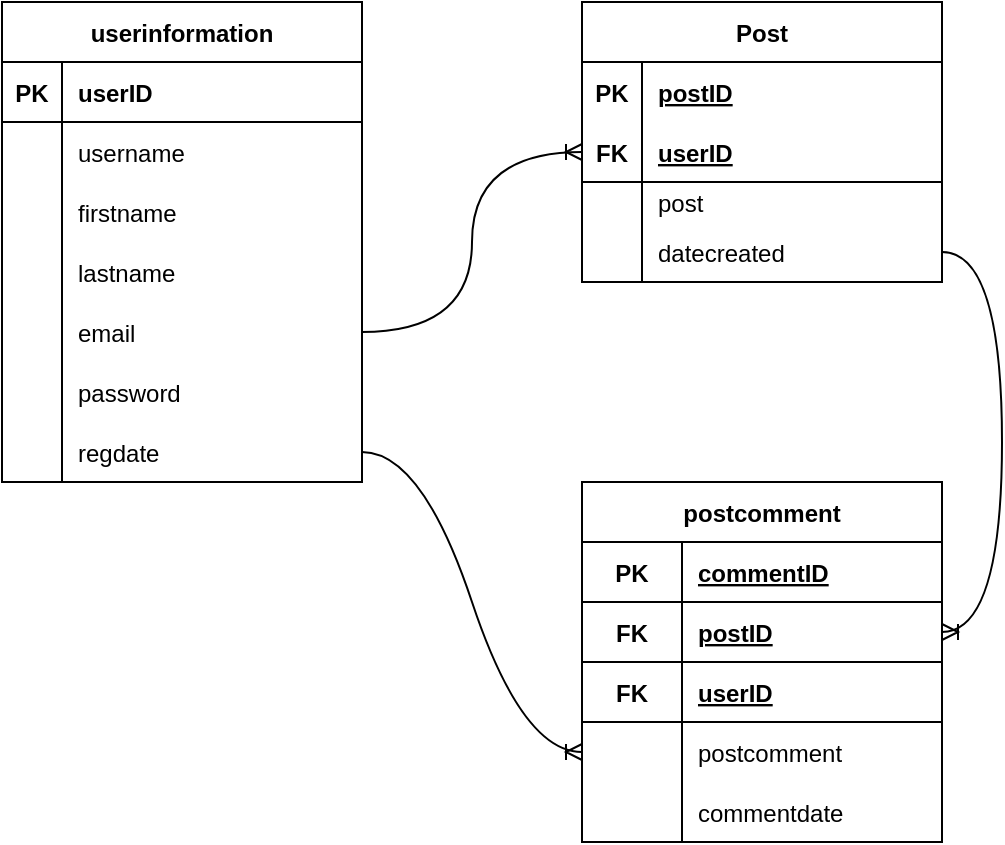 <mxfile version="20.1.1" type="device"><diagram id="MHnKo3jP6I1HqWSfYI1K" name="Page-1"><mxGraphModel dx="755" dy="812" grid="1" gridSize="10" guides="1" tooltips="1" connect="1" arrows="1" fold="1" page="1" pageScale="1" pageWidth="850" pageHeight="1100" math="0" shadow="0"><root><mxCell id="0"/><mxCell id="1" parent="0"/><mxCell id="NM13zxFtt1eMnk1jXgJJ-14" value="userinformation" style="shape=table;startSize=30;container=1;collapsible=1;childLayout=tableLayout;fixedRows=1;rowLines=0;fontStyle=1;align=center;resizeLast=1;" vertex="1" parent="1"><mxGeometry x="70" y="80" width="180" height="240" as="geometry"/></mxCell><mxCell id="NM13zxFtt1eMnk1jXgJJ-15" value="" style="shape=tableRow;horizontal=0;startSize=0;swimlaneHead=0;swimlaneBody=0;fillColor=none;collapsible=0;dropTarget=0;points=[[0,0.5],[1,0.5]];portConstraint=eastwest;top=0;left=0;right=0;bottom=1;" vertex="1" parent="NM13zxFtt1eMnk1jXgJJ-14"><mxGeometry y="30" width="180" height="30" as="geometry"/></mxCell><mxCell id="NM13zxFtt1eMnk1jXgJJ-16" value="PK" style="shape=partialRectangle;connectable=0;fillColor=none;top=0;left=0;bottom=0;right=0;fontStyle=1;overflow=hidden;" vertex="1" parent="NM13zxFtt1eMnk1jXgJJ-15"><mxGeometry width="30" height="30" as="geometry"><mxRectangle width="30" height="30" as="alternateBounds"/></mxGeometry></mxCell><mxCell id="NM13zxFtt1eMnk1jXgJJ-17" value="userID" style="shape=partialRectangle;connectable=0;fillColor=none;top=0;left=0;bottom=0;right=0;align=left;spacingLeft=6;fontStyle=1;overflow=hidden;" vertex="1" parent="NM13zxFtt1eMnk1jXgJJ-15"><mxGeometry x="30" width="150" height="30" as="geometry"><mxRectangle width="150" height="30" as="alternateBounds"/></mxGeometry></mxCell><mxCell id="NM13zxFtt1eMnk1jXgJJ-93" value="" style="shape=tableRow;horizontal=0;startSize=0;swimlaneHead=0;swimlaneBody=0;fillColor=none;collapsible=0;dropTarget=0;points=[[0,0.5],[1,0.5]];portConstraint=eastwest;top=0;left=0;right=0;bottom=0;" vertex="1" parent="NM13zxFtt1eMnk1jXgJJ-14"><mxGeometry y="60" width="180" height="30" as="geometry"/></mxCell><mxCell id="NM13zxFtt1eMnk1jXgJJ-94" value="" style="shape=partialRectangle;connectable=0;fillColor=none;top=0;left=0;bottom=0;right=0;editable=1;overflow=hidden;" vertex="1" parent="NM13zxFtt1eMnk1jXgJJ-93"><mxGeometry width="30" height="30" as="geometry"><mxRectangle width="30" height="30" as="alternateBounds"/></mxGeometry></mxCell><mxCell id="NM13zxFtt1eMnk1jXgJJ-95" value="username" style="shape=partialRectangle;connectable=0;fillColor=none;top=0;left=0;bottom=0;right=0;align=left;spacingLeft=6;overflow=hidden;" vertex="1" parent="NM13zxFtt1eMnk1jXgJJ-93"><mxGeometry x="30" width="150" height="30" as="geometry"><mxRectangle width="150" height="30" as="alternateBounds"/></mxGeometry></mxCell><mxCell id="NM13zxFtt1eMnk1jXgJJ-18" value="" style="shape=tableRow;horizontal=0;startSize=0;swimlaneHead=0;swimlaneBody=0;fillColor=none;collapsible=0;dropTarget=0;points=[[0,0.5],[1,0.5]];portConstraint=eastwest;top=0;left=0;right=0;bottom=0;" vertex="1" parent="NM13zxFtt1eMnk1jXgJJ-14"><mxGeometry y="90" width="180" height="30" as="geometry"/></mxCell><mxCell id="NM13zxFtt1eMnk1jXgJJ-19" value="" style="shape=partialRectangle;connectable=0;fillColor=none;top=0;left=0;bottom=0;right=0;editable=1;overflow=hidden;" vertex="1" parent="NM13zxFtt1eMnk1jXgJJ-18"><mxGeometry width="30" height="30" as="geometry"><mxRectangle width="30" height="30" as="alternateBounds"/></mxGeometry></mxCell><mxCell id="NM13zxFtt1eMnk1jXgJJ-20" value="firstname" style="shape=partialRectangle;connectable=0;fillColor=none;top=0;left=0;bottom=0;right=0;align=left;spacingLeft=6;overflow=hidden;" vertex="1" parent="NM13zxFtt1eMnk1jXgJJ-18"><mxGeometry x="30" width="150" height="30" as="geometry"><mxRectangle width="150" height="30" as="alternateBounds"/></mxGeometry></mxCell><mxCell id="NM13zxFtt1eMnk1jXgJJ-21" value="" style="shape=tableRow;horizontal=0;startSize=0;swimlaneHead=0;swimlaneBody=0;fillColor=none;collapsible=0;dropTarget=0;points=[[0,0.5],[1,0.5]];portConstraint=eastwest;top=0;left=0;right=0;bottom=0;" vertex="1" parent="NM13zxFtt1eMnk1jXgJJ-14"><mxGeometry y="120" width="180" height="30" as="geometry"/></mxCell><mxCell id="NM13zxFtt1eMnk1jXgJJ-22" value="" style="shape=partialRectangle;connectable=0;fillColor=none;top=0;left=0;bottom=0;right=0;editable=1;overflow=hidden;" vertex="1" parent="NM13zxFtt1eMnk1jXgJJ-21"><mxGeometry width="30" height="30" as="geometry"><mxRectangle width="30" height="30" as="alternateBounds"/></mxGeometry></mxCell><mxCell id="NM13zxFtt1eMnk1jXgJJ-23" value="lastname" style="shape=partialRectangle;connectable=0;fillColor=none;top=0;left=0;bottom=0;right=0;align=left;spacingLeft=6;overflow=hidden;" vertex="1" parent="NM13zxFtt1eMnk1jXgJJ-21"><mxGeometry x="30" width="150" height="30" as="geometry"><mxRectangle width="150" height="30" as="alternateBounds"/></mxGeometry></mxCell><mxCell id="NM13zxFtt1eMnk1jXgJJ-57" value="" style="shape=tableRow;horizontal=0;startSize=0;swimlaneHead=0;swimlaneBody=0;fillColor=none;collapsible=0;dropTarget=0;points=[[0,0.5],[1,0.5]];portConstraint=eastwest;top=0;left=0;right=0;bottom=0;" vertex="1" parent="NM13zxFtt1eMnk1jXgJJ-14"><mxGeometry y="150" width="180" height="30" as="geometry"/></mxCell><mxCell id="NM13zxFtt1eMnk1jXgJJ-58" value="" style="shape=partialRectangle;connectable=0;fillColor=none;top=0;left=0;bottom=0;right=0;editable=1;overflow=hidden;" vertex="1" parent="NM13zxFtt1eMnk1jXgJJ-57"><mxGeometry width="30" height="30" as="geometry"><mxRectangle width="30" height="30" as="alternateBounds"/></mxGeometry></mxCell><mxCell id="NM13zxFtt1eMnk1jXgJJ-59" value="email" style="shape=partialRectangle;connectable=0;fillColor=none;top=0;left=0;bottom=0;right=0;align=left;spacingLeft=6;overflow=hidden;" vertex="1" parent="NM13zxFtt1eMnk1jXgJJ-57"><mxGeometry x="30" width="150" height="30" as="geometry"><mxRectangle width="150" height="30" as="alternateBounds"/></mxGeometry></mxCell><mxCell id="NM13zxFtt1eMnk1jXgJJ-54" value="" style="shape=tableRow;horizontal=0;startSize=0;swimlaneHead=0;swimlaneBody=0;fillColor=none;collapsible=0;dropTarget=0;points=[[0,0.5],[1,0.5]];portConstraint=eastwest;top=0;left=0;right=0;bottom=0;" vertex="1" parent="NM13zxFtt1eMnk1jXgJJ-14"><mxGeometry y="180" width="180" height="30" as="geometry"/></mxCell><mxCell id="NM13zxFtt1eMnk1jXgJJ-55" value="        " style="shape=partialRectangle;connectable=0;fillColor=none;top=0;left=0;bottom=0;right=0;editable=1;overflow=hidden;" vertex="1" parent="NM13zxFtt1eMnk1jXgJJ-54"><mxGeometry width="30" height="30" as="geometry"><mxRectangle width="30" height="30" as="alternateBounds"/></mxGeometry></mxCell><mxCell id="NM13zxFtt1eMnk1jXgJJ-56" value="password" style="shape=partialRectangle;connectable=0;fillColor=none;top=0;left=0;bottom=0;right=0;align=left;spacingLeft=6;overflow=hidden;" vertex="1" parent="NM13zxFtt1eMnk1jXgJJ-54"><mxGeometry x="30" width="150" height="30" as="geometry"><mxRectangle width="150" height="30" as="alternateBounds"/></mxGeometry></mxCell><mxCell id="NM13zxFtt1eMnk1jXgJJ-24" value="" style="shape=tableRow;horizontal=0;startSize=0;swimlaneHead=0;swimlaneBody=0;fillColor=none;collapsible=0;dropTarget=0;points=[[0,0.5],[1,0.5]];portConstraint=eastwest;top=0;left=0;right=0;bottom=0;" vertex="1" parent="NM13zxFtt1eMnk1jXgJJ-14"><mxGeometry y="210" width="180" height="30" as="geometry"/></mxCell><mxCell id="NM13zxFtt1eMnk1jXgJJ-25" value="" style="shape=partialRectangle;connectable=0;fillColor=none;top=0;left=0;bottom=0;right=0;editable=1;overflow=hidden;" vertex="1" parent="NM13zxFtt1eMnk1jXgJJ-24"><mxGeometry width="30" height="30" as="geometry"><mxRectangle width="30" height="30" as="alternateBounds"/></mxGeometry></mxCell><mxCell id="NM13zxFtt1eMnk1jXgJJ-26" value="regdate" style="shape=partialRectangle;connectable=0;fillColor=none;top=0;left=0;bottom=0;right=0;align=left;spacingLeft=6;overflow=hidden;" vertex="1" parent="NM13zxFtt1eMnk1jXgJJ-24"><mxGeometry x="30" width="150" height="30" as="geometry"><mxRectangle width="150" height="30" as="alternateBounds"/></mxGeometry></mxCell><mxCell id="NM13zxFtt1eMnk1jXgJJ-27" value="Post" style="shape=table;startSize=30;container=1;collapsible=1;childLayout=tableLayout;fixedRows=1;rowLines=0;fontStyle=1;align=center;resizeLast=1;" vertex="1" parent="1"><mxGeometry x="360" y="80" width="180" height="140" as="geometry"/></mxCell><mxCell id="NM13zxFtt1eMnk1jXgJJ-70" value="" style="shape=tableRow;horizontal=0;startSize=0;swimlaneHead=0;swimlaneBody=0;fillColor=none;collapsible=0;dropTarget=0;points=[[0,0.5],[1,0.5]];portConstraint=eastwest;top=0;left=0;right=0;bottom=0;" vertex="1" parent="NM13zxFtt1eMnk1jXgJJ-27"><mxGeometry y="30" width="180" height="30" as="geometry"/></mxCell><mxCell id="NM13zxFtt1eMnk1jXgJJ-71" value="PK" style="shape=partialRectangle;connectable=0;fillColor=none;top=0;left=0;bottom=0;right=0;fontStyle=1;overflow=hidden;" vertex="1" parent="NM13zxFtt1eMnk1jXgJJ-70"><mxGeometry width="30" height="30" as="geometry"><mxRectangle width="30" height="30" as="alternateBounds"/></mxGeometry></mxCell><mxCell id="NM13zxFtt1eMnk1jXgJJ-72" value="postID" style="shape=partialRectangle;connectable=0;fillColor=none;top=0;left=0;bottom=0;right=0;align=left;spacingLeft=6;fontStyle=5;overflow=hidden;" vertex="1" parent="NM13zxFtt1eMnk1jXgJJ-70"><mxGeometry x="30" width="150" height="30" as="geometry"><mxRectangle width="150" height="30" as="alternateBounds"/></mxGeometry></mxCell><mxCell id="NM13zxFtt1eMnk1jXgJJ-28" value="" style="shape=tableRow;horizontal=0;startSize=0;swimlaneHead=0;swimlaneBody=0;fillColor=none;collapsible=0;dropTarget=0;points=[[0,0.5],[1,0.5]];portConstraint=eastwest;top=0;left=0;right=0;bottom=1;" vertex="1" parent="NM13zxFtt1eMnk1jXgJJ-27"><mxGeometry y="60" width="180" height="30" as="geometry"/></mxCell><mxCell id="NM13zxFtt1eMnk1jXgJJ-29" value="FK" style="shape=partialRectangle;connectable=0;fillColor=none;top=0;left=0;bottom=0;right=0;fontStyle=1;overflow=hidden;" vertex="1" parent="NM13zxFtt1eMnk1jXgJJ-28"><mxGeometry width="30" height="30" as="geometry"><mxRectangle width="30" height="30" as="alternateBounds"/></mxGeometry></mxCell><mxCell id="NM13zxFtt1eMnk1jXgJJ-30" value="userID" style="shape=partialRectangle;connectable=0;fillColor=none;top=0;left=0;bottom=0;right=0;align=left;spacingLeft=6;fontStyle=5;overflow=hidden;" vertex="1" parent="NM13zxFtt1eMnk1jXgJJ-28"><mxGeometry x="30" width="150" height="30" as="geometry"><mxRectangle width="150" height="30" as="alternateBounds"/></mxGeometry></mxCell><mxCell id="NM13zxFtt1eMnk1jXgJJ-31" value="" style="shape=tableRow;horizontal=0;startSize=0;swimlaneHead=0;swimlaneBody=0;fillColor=none;collapsible=0;dropTarget=0;points=[[0,0.5],[1,0.5]];portConstraint=eastwest;top=0;left=0;right=0;bottom=0;" vertex="1" parent="NM13zxFtt1eMnk1jXgJJ-27"><mxGeometry y="90" width="180" height="20" as="geometry"/></mxCell><mxCell id="NM13zxFtt1eMnk1jXgJJ-32" value="" style="shape=partialRectangle;connectable=0;fillColor=none;top=0;left=0;bottom=0;right=0;editable=1;overflow=hidden;" vertex="1" parent="NM13zxFtt1eMnk1jXgJJ-31"><mxGeometry width="30" height="20" as="geometry"><mxRectangle width="30" height="20" as="alternateBounds"/></mxGeometry></mxCell><mxCell id="NM13zxFtt1eMnk1jXgJJ-33" value="post" style="shape=partialRectangle;connectable=0;fillColor=none;top=0;left=0;bottom=0;right=0;align=left;spacingLeft=6;overflow=hidden;" vertex="1" parent="NM13zxFtt1eMnk1jXgJJ-31"><mxGeometry x="30" width="150" height="20" as="geometry"><mxRectangle width="150" height="20" as="alternateBounds"/></mxGeometry></mxCell><mxCell id="NM13zxFtt1eMnk1jXgJJ-34" value="" style="shape=tableRow;horizontal=0;startSize=0;swimlaneHead=0;swimlaneBody=0;fillColor=none;collapsible=0;dropTarget=0;points=[[0,0.5],[1,0.5]];portConstraint=eastwest;top=0;left=0;right=0;bottom=0;" vertex="1" parent="NM13zxFtt1eMnk1jXgJJ-27"><mxGeometry y="110" width="180" height="30" as="geometry"/></mxCell><mxCell id="NM13zxFtt1eMnk1jXgJJ-35" value="" style="shape=partialRectangle;connectable=0;fillColor=none;top=0;left=0;bottom=0;right=0;editable=1;overflow=hidden;" vertex="1" parent="NM13zxFtt1eMnk1jXgJJ-34"><mxGeometry width="30" height="30" as="geometry"><mxRectangle width="30" height="30" as="alternateBounds"/></mxGeometry></mxCell><mxCell id="NM13zxFtt1eMnk1jXgJJ-36" value="datecreated" style="shape=partialRectangle;connectable=0;fillColor=none;top=0;left=0;bottom=0;right=0;align=left;spacingLeft=6;overflow=hidden;" vertex="1" parent="NM13zxFtt1eMnk1jXgJJ-34"><mxGeometry x="30" width="150" height="30" as="geometry"><mxRectangle width="150" height="30" as="alternateBounds"/></mxGeometry></mxCell><mxCell id="NM13zxFtt1eMnk1jXgJJ-40" value="postcomment" style="shape=table;startSize=30;container=1;collapsible=1;childLayout=tableLayout;fixedRows=1;rowLines=0;fontStyle=1;align=center;resizeLast=1;" vertex="1" parent="1"><mxGeometry x="360" y="320" width="180" height="180" as="geometry"/></mxCell><mxCell id="NM13zxFtt1eMnk1jXgJJ-83" value="" style="shape=tableRow;horizontal=0;startSize=0;swimlaneHead=0;swimlaneBody=0;fillColor=none;collapsible=0;dropTarget=0;points=[[0,0.5],[1,0.5]];portConstraint=eastwest;top=0;left=0;right=0;bottom=1;" vertex="1" parent="NM13zxFtt1eMnk1jXgJJ-40"><mxGeometry y="30" width="180" height="30" as="geometry"/></mxCell><mxCell id="NM13zxFtt1eMnk1jXgJJ-84" value="PK" style="shape=partialRectangle;connectable=0;fillColor=none;top=0;left=0;bottom=0;right=0;fontStyle=1;overflow=hidden;" vertex="1" parent="NM13zxFtt1eMnk1jXgJJ-83"><mxGeometry width="50" height="30" as="geometry"><mxRectangle width="50" height="30" as="alternateBounds"/></mxGeometry></mxCell><mxCell id="NM13zxFtt1eMnk1jXgJJ-85" value="commentID" style="shape=partialRectangle;connectable=0;fillColor=none;top=0;left=0;bottom=0;right=0;align=left;spacingLeft=6;fontStyle=5;overflow=hidden;" vertex="1" parent="NM13zxFtt1eMnk1jXgJJ-83"><mxGeometry x="50" width="130" height="30" as="geometry"><mxRectangle width="130" height="30" as="alternateBounds"/></mxGeometry></mxCell><mxCell id="NM13zxFtt1eMnk1jXgJJ-76" value="" style="shape=tableRow;horizontal=0;startSize=0;swimlaneHead=0;swimlaneBody=0;fillColor=none;collapsible=0;dropTarget=0;points=[[0,0.5],[1,0.5]];portConstraint=eastwest;top=0;left=0;right=0;bottom=1;" vertex="1" parent="NM13zxFtt1eMnk1jXgJJ-40"><mxGeometry y="60" width="180" height="30" as="geometry"/></mxCell><mxCell id="NM13zxFtt1eMnk1jXgJJ-77" value="FK" style="shape=partialRectangle;connectable=0;fillColor=none;top=0;left=0;bottom=0;right=0;fontStyle=1;overflow=hidden;" vertex="1" parent="NM13zxFtt1eMnk1jXgJJ-76"><mxGeometry width="50" height="30" as="geometry"><mxRectangle width="50" height="30" as="alternateBounds"/></mxGeometry></mxCell><mxCell id="NM13zxFtt1eMnk1jXgJJ-78" value="postID" style="shape=partialRectangle;connectable=0;fillColor=none;top=0;left=0;bottom=0;right=0;align=left;spacingLeft=6;fontStyle=5;overflow=hidden;" vertex="1" parent="NM13zxFtt1eMnk1jXgJJ-76"><mxGeometry x="50" width="130" height="30" as="geometry"><mxRectangle width="130" height="30" as="alternateBounds"/></mxGeometry></mxCell><mxCell id="NM13zxFtt1eMnk1jXgJJ-41" value="" style="shape=tableRow;horizontal=0;startSize=0;swimlaneHead=0;swimlaneBody=0;fillColor=none;collapsible=0;dropTarget=0;points=[[0,0.5],[1,0.5]];portConstraint=eastwest;top=0;left=0;right=0;bottom=1;" vertex="1" parent="NM13zxFtt1eMnk1jXgJJ-40"><mxGeometry y="90" width="180" height="30" as="geometry"/></mxCell><mxCell id="NM13zxFtt1eMnk1jXgJJ-42" value="FK" style="shape=partialRectangle;connectable=0;fillColor=none;top=0;left=0;bottom=0;right=0;fontStyle=1;overflow=hidden;" vertex="1" parent="NM13zxFtt1eMnk1jXgJJ-41"><mxGeometry width="50" height="30" as="geometry"><mxRectangle width="50" height="30" as="alternateBounds"/></mxGeometry></mxCell><mxCell id="NM13zxFtt1eMnk1jXgJJ-43" value="userID" style="shape=partialRectangle;connectable=0;fillColor=none;top=0;left=0;bottom=0;right=0;align=left;spacingLeft=6;fontStyle=5;overflow=hidden;" vertex="1" parent="NM13zxFtt1eMnk1jXgJJ-41"><mxGeometry x="50" width="130" height="30" as="geometry"><mxRectangle width="130" height="30" as="alternateBounds"/></mxGeometry></mxCell><mxCell id="NM13zxFtt1eMnk1jXgJJ-44" value="" style="shape=tableRow;horizontal=0;startSize=0;swimlaneHead=0;swimlaneBody=0;fillColor=none;collapsible=0;dropTarget=0;points=[[0,0.5],[1,0.5]];portConstraint=eastwest;top=0;left=0;right=0;bottom=0;" vertex="1" parent="NM13zxFtt1eMnk1jXgJJ-40"><mxGeometry y="120" width="180" height="30" as="geometry"/></mxCell><mxCell id="NM13zxFtt1eMnk1jXgJJ-45" value="" style="shape=partialRectangle;connectable=0;fillColor=none;top=0;left=0;bottom=0;right=0;editable=1;overflow=hidden;" vertex="1" parent="NM13zxFtt1eMnk1jXgJJ-44"><mxGeometry width="50" height="30" as="geometry"><mxRectangle width="50" height="30" as="alternateBounds"/></mxGeometry></mxCell><mxCell id="NM13zxFtt1eMnk1jXgJJ-46" value="postcomment" style="shape=partialRectangle;connectable=0;fillColor=none;top=0;left=0;bottom=0;right=0;align=left;spacingLeft=6;overflow=hidden;" vertex="1" parent="NM13zxFtt1eMnk1jXgJJ-44"><mxGeometry x="50" width="130" height="30" as="geometry"><mxRectangle width="130" height="30" as="alternateBounds"/></mxGeometry></mxCell><mxCell id="NM13zxFtt1eMnk1jXgJJ-50" value="" style="shape=tableRow;horizontal=0;startSize=0;swimlaneHead=0;swimlaneBody=0;fillColor=none;collapsible=0;dropTarget=0;points=[[0,0.5],[1,0.5]];portConstraint=eastwest;top=0;left=0;right=0;bottom=0;" vertex="1" parent="NM13zxFtt1eMnk1jXgJJ-40"><mxGeometry y="150" width="180" height="30" as="geometry"/></mxCell><mxCell id="NM13zxFtt1eMnk1jXgJJ-51" value="" style="shape=partialRectangle;connectable=0;fillColor=none;top=0;left=0;bottom=0;right=0;editable=1;overflow=hidden;" vertex="1" parent="NM13zxFtt1eMnk1jXgJJ-50"><mxGeometry width="50" height="30" as="geometry"><mxRectangle width="50" height="30" as="alternateBounds"/></mxGeometry></mxCell><mxCell id="NM13zxFtt1eMnk1jXgJJ-52" value="commentdate" style="shape=partialRectangle;connectable=0;fillColor=none;top=0;left=0;bottom=0;right=0;align=left;spacingLeft=6;overflow=hidden;" vertex="1" parent="NM13zxFtt1eMnk1jXgJJ-50"><mxGeometry x="50" width="130" height="30" as="geometry"><mxRectangle width="130" height="30" as="alternateBounds"/></mxGeometry></mxCell><mxCell id="NM13zxFtt1eMnk1jXgJJ-73" value="" style="edgeStyle=orthogonalEdgeStyle;fontSize=12;html=1;endArrow=ERoneToMany;rounded=0;curved=1;entryX=0;entryY=0.5;entryDx=0;entryDy=0;" edge="1" parent="1" source="NM13zxFtt1eMnk1jXgJJ-57" target="NM13zxFtt1eMnk1jXgJJ-28"><mxGeometry width="100" height="100" relative="1" as="geometry"><mxPoint x="220" y="290" as="sourcePoint"/><mxPoint x="320" y="190" as="targetPoint"/></mxGeometry></mxCell><mxCell id="NM13zxFtt1eMnk1jXgJJ-81" value="" style="edgeStyle=entityRelationEdgeStyle;fontSize=12;html=1;endArrow=ERoneToMany;rounded=0;curved=1;entryX=1;entryY=0.5;entryDx=0;entryDy=0;" edge="1" parent="1" source="NM13zxFtt1eMnk1jXgJJ-34" target="NM13zxFtt1eMnk1jXgJJ-76"><mxGeometry width="100" height="100" relative="1" as="geometry"><mxPoint x="420" y="450" as="sourcePoint"/><mxPoint x="580" y="260" as="targetPoint"/></mxGeometry></mxCell><mxCell id="NM13zxFtt1eMnk1jXgJJ-86" value="" style="edgeStyle=entityRelationEdgeStyle;fontSize=12;html=1;endArrow=ERoneToMany;rounded=0;curved=1;exitX=1;exitY=0.5;exitDx=0;exitDy=0;entryX=0;entryY=0.5;entryDx=0;entryDy=0;" edge="1" parent="1" source="NM13zxFtt1eMnk1jXgJJ-24" target="NM13zxFtt1eMnk1jXgJJ-44"><mxGeometry width="100" height="100" relative="1" as="geometry"><mxPoint x="380" y="410" as="sourcePoint"/><mxPoint x="480" y="310" as="targetPoint"/></mxGeometry></mxCell></root></mxGraphModel></diagram></mxfile>